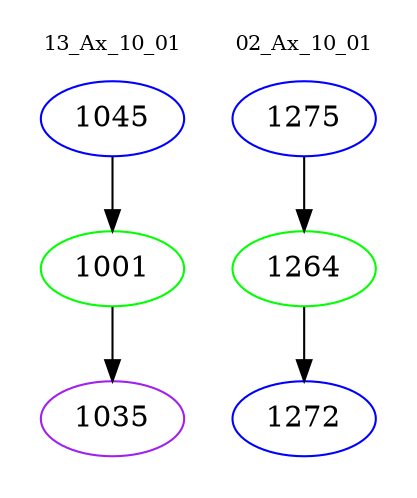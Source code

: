 digraph{
subgraph cluster_0 {
color = white
label = "13_Ax_10_01";
fontsize=10;
T0_1045 [label="1045", color="blue"]
T0_1045 -> T0_1001 [color="black"]
T0_1001 [label="1001", color="green"]
T0_1001 -> T0_1035 [color="black"]
T0_1035 [label="1035", color="purple"]
}
subgraph cluster_1 {
color = white
label = "02_Ax_10_01";
fontsize=10;
T1_1275 [label="1275", color="blue"]
T1_1275 -> T1_1264 [color="black"]
T1_1264 [label="1264", color="green"]
T1_1264 -> T1_1272 [color="black"]
T1_1272 [label="1272", color="blue"]
}
}
